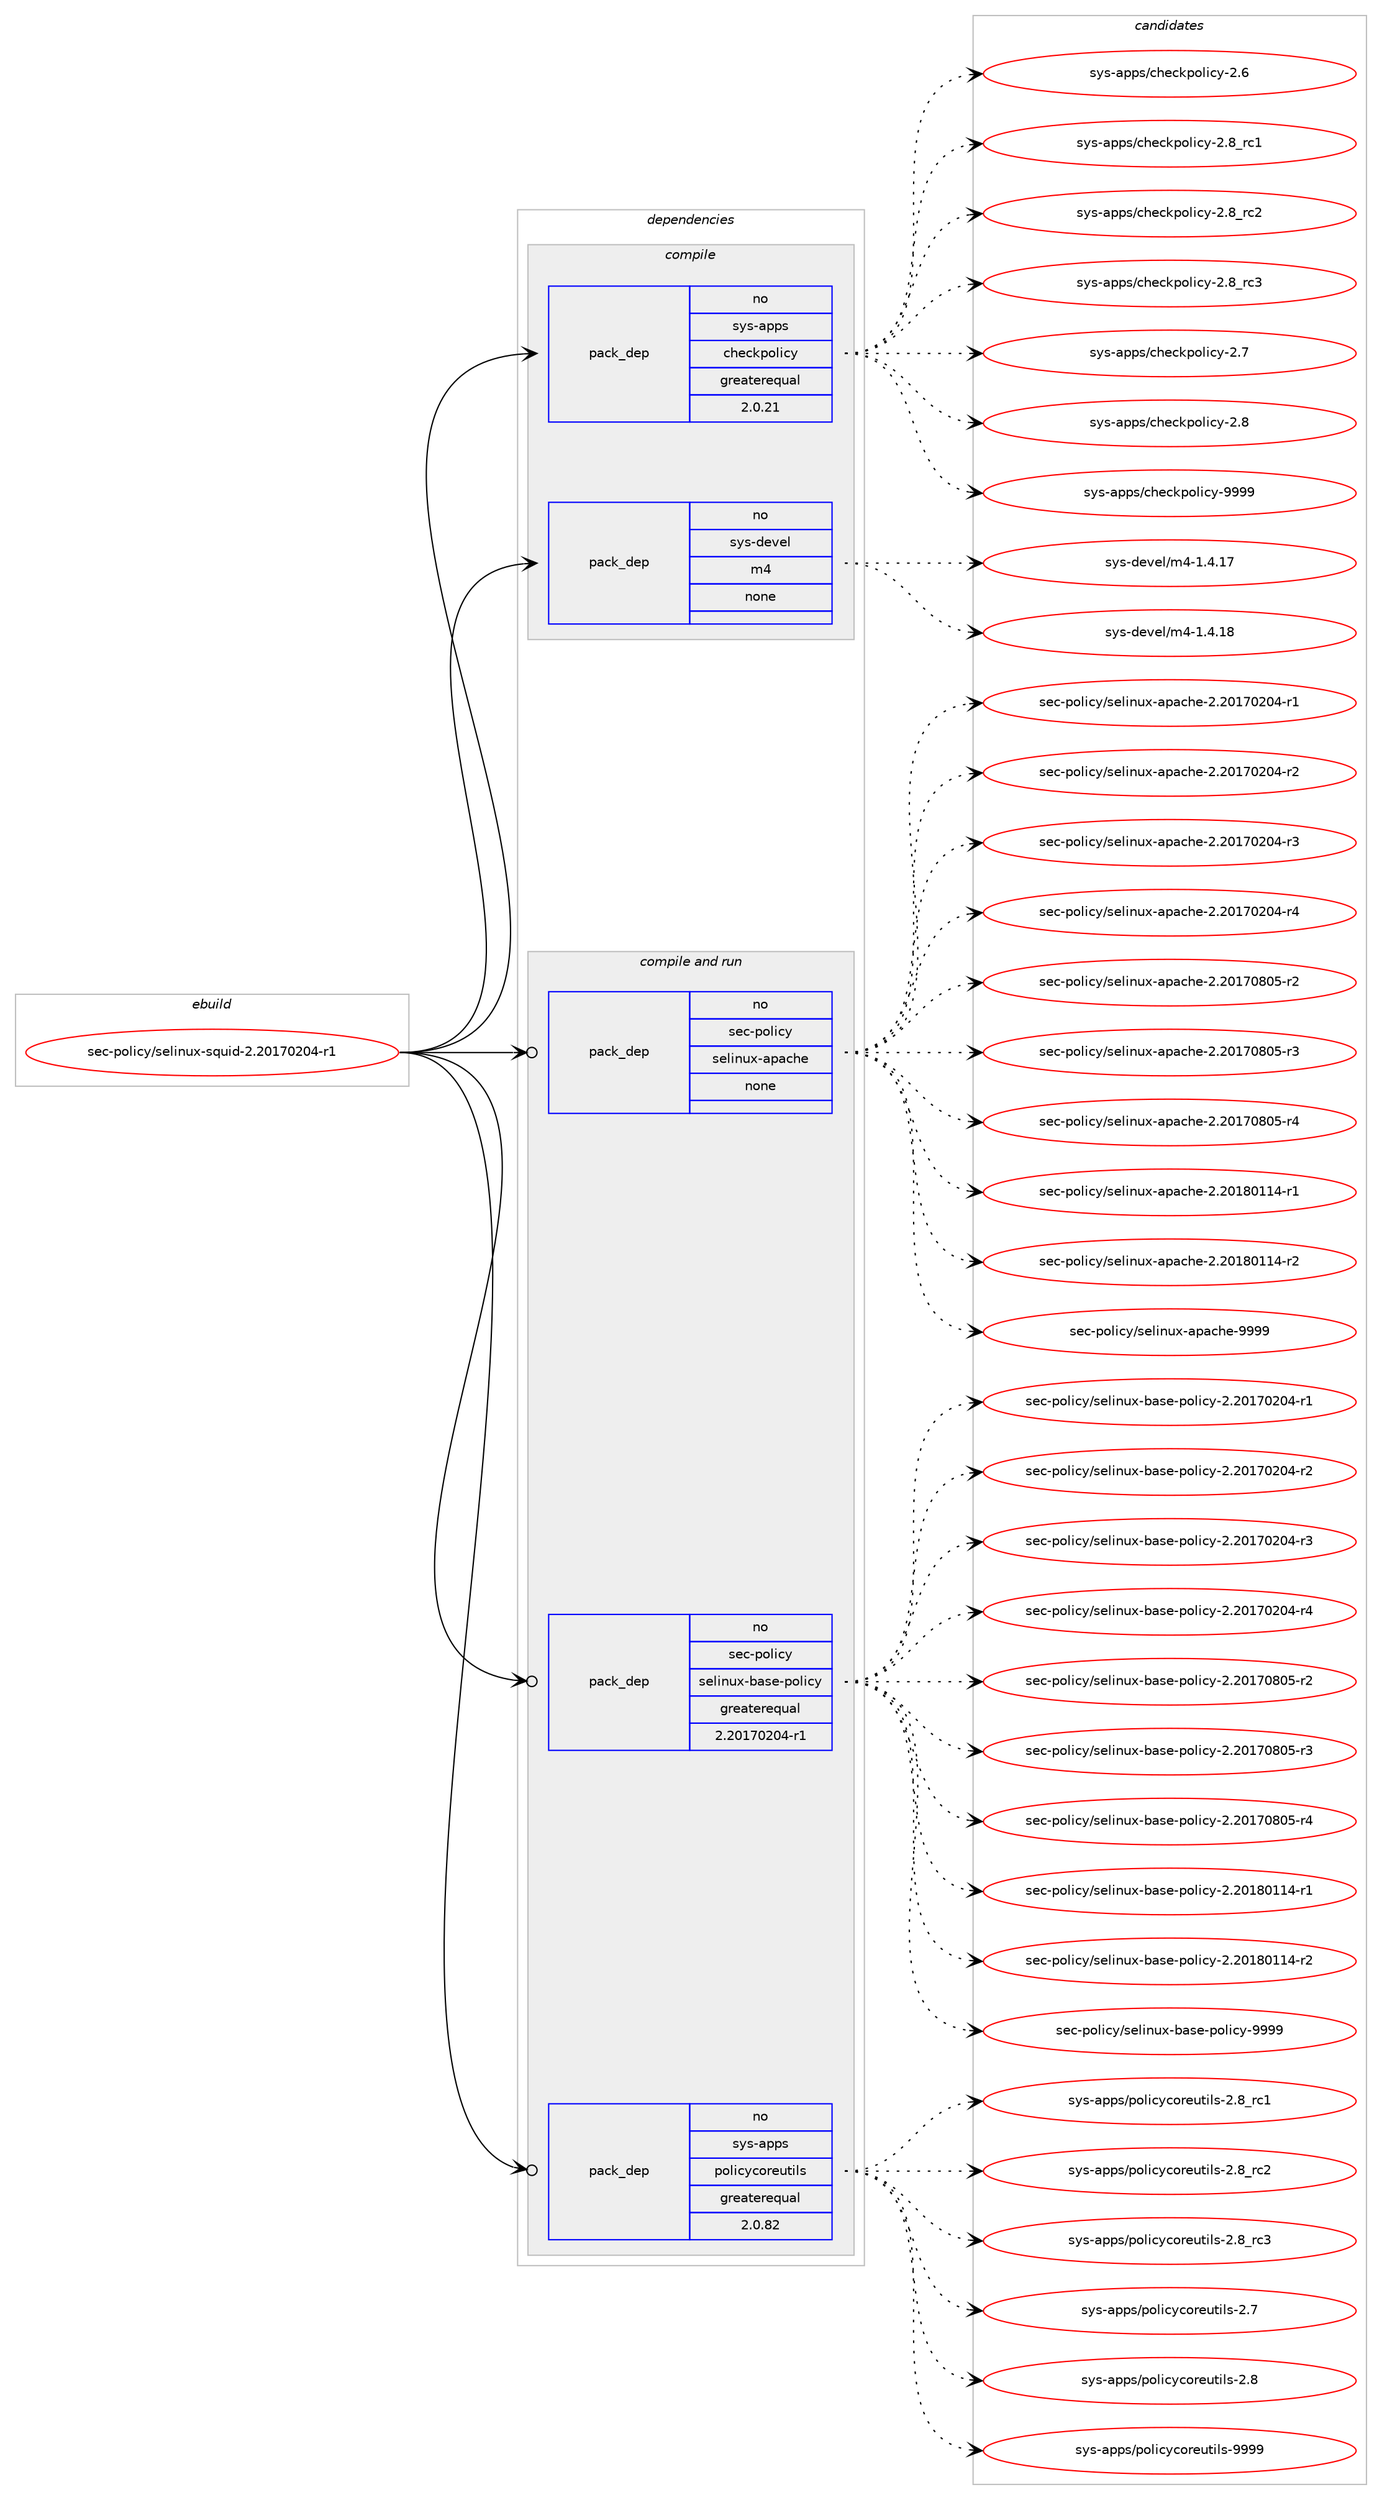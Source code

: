 digraph prolog {

# *************
# Graph options
# *************

newrank=true;
concentrate=true;
compound=true;
graph [rankdir=LR,fontname=Helvetica,fontsize=10,ranksep=1.5];#, ranksep=2.5, nodesep=0.2];
edge  [arrowhead=vee];
node  [fontname=Helvetica,fontsize=10];

# **********
# The ebuild
# **********

subgraph cluster_leftcol {
color=gray;
rank=same;
label=<<i>ebuild</i>>;
id [label="sec-policy/selinux-squid-2.20170204-r1", color=red, width=4, href="../sec-policy/selinux-squid-2.20170204-r1.svg"];
}

# ****************
# The dependencies
# ****************

subgraph cluster_midcol {
color=gray;
label=<<i>dependencies</i>>;
subgraph cluster_compile {
fillcolor="#eeeeee";
style=filled;
label=<<i>compile</i>>;
subgraph pack4537 {
dependency5041 [label=<<TABLE BORDER="0" CELLBORDER="1" CELLSPACING="0" CELLPADDING="4" WIDTH="220"><TR><TD ROWSPAN="6" CELLPADDING="30">pack_dep</TD></TR><TR><TD WIDTH="110">no</TD></TR><TR><TD>sys-apps</TD></TR><TR><TD>checkpolicy</TD></TR><TR><TD>greaterequal</TD></TR><TR><TD>2.0.21</TD></TR></TABLE>>, shape=none, color=blue];
}
id:e -> dependency5041:w [weight=20,style="solid",arrowhead="vee"];
subgraph pack4538 {
dependency5042 [label=<<TABLE BORDER="0" CELLBORDER="1" CELLSPACING="0" CELLPADDING="4" WIDTH="220"><TR><TD ROWSPAN="6" CELLPADDING="30">pack_dep</TD></TR><TR><TD WIDTH="110">no</TD></TR><TR><TD>sys-devel</TD></TR><TR><TD>m4</TD></TR><TR><TD>none</TD></TR><TR><TD></TD></TR></TABLE>>, shape=none, color=blue];
}
id:e -> dependency5042:w [weight=20,style="solid",arrowhead="vee"];
}
subgraph cluster_compileandrun {
fillcolor="#eeeeee";
style=filled;
label=<<i>compile and run</i>>;
subgraph pack4539 {
dependency5043 [label=<<TABLE BORDER="0" CELLBORDER="1" CELLSPACING="0" CELLPADDING="4" WIDTH="220"><TR><TD ROWSPAN="6" CELLPADDING="30">pack_dep</TD></TR><TR><TD WIDTH="110">no</TD></TR><TR><TD>sec-policy</TD></TR><TR><TD>selinux-apache</TD></TR><TR><TD>none</TD></TR><TR><TD></TD></TR></TABLE>>, shape=none, color=blue];
}
id:e -> dependency5043:w [weight=20,style="solid",arrowhead="odotvee"];
subgraph pack4540 {
dependency5044 [label=<<TABLE BORDER="0" CELLBORDER="1" CELLSPACING="0" CELLPADDING="4" WIDTH="220"><TR><TD ROWSPAN="6" CELLPADDING="30">pack_dep</TD></TR><TR><TD WIDTH="110">no</TD></TR><TR><TD>sec-policy</TD></TR><TR><TD>selinux-base-policy</TD></TR><TR><TD>greaterequal</TD></TR><TR><TD>2.20170204-r1</TD></TR></TABLE>>, shape=none, color=blue];
}
id:e -> dependency5044:w [weight=20,style="solid",arrowhead="odotvee"];
subgraph pack4541 {
dependency5045 [label=<<TABLE BORDER="0" CELLBORDER="1" CELLSPACING="0" CELLPADDING="4" WIDTH="220"><TR><TD ROWSPAN="6" CELLPADDING="30">pack_dep</TD></TR><TR><TD WIDTH="110">no</TD></TR><TR><TD>sys-apps</TD></TR><TR><TD>policycoreutils</TD></TR><TR><TD>greaterequal</TD></TR><TR><TD>2.0.82</TD></TR></TABLE>>, shape=none, color=blue];
}
id:e -> dependency5045:w [weight=20,style="solid",arrowhead="odotvee"];
}
subgraph cluster_run {
fillcolor="#eeeeee";
style=filled;
label=<<i>run</i>>;
}
}

# **************
# The candidates
# **************

subgraph cluster_choices {
rank=same;
color=gray;
label=<<i>candidates</i>>;

subgraph choice4537 {
color=black;
nodesep=1;
choice11512111545971121121154799104101991071121111081059912145504654 [label="sys-apps/checkpolicy-2.6", color=red, width=4,href="../sys-apps/checkpolicy-2.6.svg"];
choice11512111545971121121154799104101991071121111081059912145504656951149949 [label="sys-apps/checkpolicy-2.8_rc1", color=red, width=4,href="../sys-apps/checkpolicy-2.8_rc1.svg"];
choice11512111545971121121154799104101991071121111081059912145504656951149950 [label="sys-apps/checkpolicy-2.8_rc2", color=red, width=4,href="../sys-apps/checkpolicy-2.8_rc2.svg"];
choice11512111545971121121154799104101991071121111081059912145504656951149951 [label="sys-apps/checkpolicy-2.8_rc3", color=red, width=4,href="../sys-apps/checkpolicy-2.8_rc3.svg"];
choice11512111545971121121154799104101991071121111081059912145504655 [label="sys-apps/checkpolicy-2.7", color=red, width=4,href="../sys-apps/checkpolicy-2.7.svg"];
choice11512111545971121121154799104101991071121111081059912145504656 [label="sys-apps/checkpolicy-2.8", color=red, width=4,href="../sys-apps/checkpolicy-2.8.svg"];
choice1151211154597112112115479910410199107112111108105991214557575757 [label="sys-apps/checkpolicy-9999", color=red, width=4,href="../sys-apps/checkpolicy-9999.svg"];
dependency5041:e -> choice11512111545971121121154799104101991071121111081059912145504654:w [style=dotted,weight="100"];
dependency5041:e -> choice11512111545971121121154799104101991071121111081059912145504656951149949:w [style=dotted,weight="100"];
dependency5041:e -> choice11512111545971121121154799104101991071121111081059912145504656951149950:w [style=dotted,weight="100"];
dependency5041:e -> choice11512111545971121121154799104101991071121111081059912145504656951149951:w [style=dotted,weight="100"];
dependency5041:e -> choice11512111545971121121154799104101991071121111081059912145504655:w [style=dotted,weight="100"];
dependency5041:e -> choice11512111545971121121154799104101991071121111081059912145504656:w [style=dotted,weight="100"];
dependency5041:e -> choice1151211154597112112115479910410199107112111108105991214557575757:w [style=dotted,weight="100"];
}
subgraph choice4538 {
color=black;
nodesep=1;
choice11512111545100101118101108471095245494652464955 [label="sys-devel/m4-1.4.17", color=red, width=4,href="../sys-devel/m4-1.4.17.svg"];
choice11512111545100101118101108471095245494652464956 [label="sys-devel/m4-1.4.18", color=red, width=4,href="../sys-devel/m4-1.4.18.svg"];
dependency5042:e -> choice11512111545100101118101108471095245494652464955:w [style=dotted,weight="100"];
dependency5042:e -> choice11512111545100101118101108471095245494652464956:w [style=dotted,weight="100"];
}
subgraph choice4539 {
color=black;
nodesep=1;
choice115101994511211110810599121471151011081051101171204597112979910410145504650484955485048524511449 [label="sec-policy/selinux-apache-2.20170204-r1", color=red, width=4,href="../sec-policy/selinux-apache-2.20170204-r1.svg"];
choice115101994511211110810599121471151011081051101171204597112979910410145504650484955485048524511450 [label="sec-policy/selinux-apache-2.20170204-r2", color=red, width=4,href="../sec-policy/selinux-apache-2.20170204-r2.svg"];
choice115101994511211110810599121471151011081051101171204597112979910410145504650484955485048524511451 [label="sec-policy/selinux-apache-2.20170204-r3", color=red, width=4,href="../sec-policy/selinux-apache-2.20170204-r3.svg"];
choice115101994511211110810599121471151011081051101171204597112979910410145504650484955485048524511452 [label="sec-policy/selinux-apache-2.20170204-r4", color=red, width=4,href="../sec-policy/selinux-apache-2.20170204-r4.svg"];
choice115101994511211110810599121471151011081051101171204597112979910410145504650484955485648534511450 [label="sec-policy/selinux-apache-2.20170805-r2", color=red, width=4,href="../sec-policy/selinux-apache-2.20170805-r2.svg"];
choice115101994511211110810599121471151011081051101171204597112979910410145504650484955485648534511451 [label="sec-policy/selinux-apache-2.20170805-r3", color=red, width=4,href="../sec-policy/selinux-apache-2.20170805-r3.svg"];
choice115101994511211110810599121471151011081051101171204597112979910410145504650484955485648534511452 [label="sec-policy/selinux-apache-2.20170805-r4", color=red, width=4,href="../sec-policy/selinux-apache-2.20170805-r4.svg"];
choice115101994511211110810599121471151011081051101171204597112979910410145504650484956484949524511449 [label="sec-policy/selinux-apache-2.20180114-r1", color=red, width=4,href="../sec-policy/selinux-apache-2.20180114-r1.svg"];
choice115101994511211110810599121471151011081051101171204597112979910410145504650484956484949524511450 [label="sec-policy/selinux-apache-2.20180114-r2", color=red, width=4,href="../sec-policy/selinux-apache-2.20180114-r2.svg"];
choice11510199451121111081059912147115101108105110117120459711297991041014557575757 [label="sec-policy/selinux-apache-9999", color=red, width=4,href="../sec-policy/selinux-apache-9999.svg"];
dependency5043:e -> choice115101994511211110810599121471151011081051101171204597112979910410145504650484955485048524511449:w [style=dotted,weight="100"];
dependency5043:e -> choice115101994511211110810599121471151011081051101171204597112979910410145504650484955485048524511450:w [style=dotted,weight="100"];
dependency5043:e -> choice115101994511211110810599121471151011081051101171204597112979910410145504650484955485048524511451:w [style=dotted,weight="100"];
dependency5043:e -> choice115101994511211110810599121471151011081051101171204597112979910410145504650484955485048524511452:w [style=dotted,weight="100"];
dependency5043:e -> choice115101994511211110810599121471151011081051101171204597112979910410145504650484955485648534511450:w [style=dotted,weight="100"];
dependency5043:e -> choice115101994511211110810599121471151011081051101171204597112979910410145504650484955485648534511451:w [style=dotted,weight="100"];
dependency5043:e -> choice115101994511211110810599121471151011081051101171204597112979910410145504650484955485648534511452:w [style=dotted,weight="100"];
dependency5043:e -> choice115101994511211110810599121471151011081051101171204597112979910410145504650484956484949524511449:w [style=dotted,weight="100"];
dependency5043:e -> choice115101994511211110810599121471151011081051101171204597112979910410145504650484956484949524511450:w [style=dotted,weight="100"];
dependency5043:e -> choice11510199451121111081059912147115101108105110117120459711297991041014557575757:w [style=dotted,weight="100"];
}
subgraph choice4540 {
color=black;
nodesep=1;
choice11510199451121111081059912147115101108105110117120459897115101451121111081059912145504650484955485048524511449 [label="sec-policy/selinux-base-policy-2.20170204-r1", color=red, width=4,href="../sec-policy/selinux-base-policy-2.20170204-r1.svg"];
choice11510199451121111081059912147115101108105110117120459897115101451121111081059912145504650484955485048524511450 [label="sec-policy/selinux-base-policy-2.20170204-r2", color=red, width=4,href="../sec-policy/selinux-base-policy-2.20170204-r2.svg"];
choice11510199451121111081059912147115101108105110117120459897115101451121111081059912145504650484955485048524511451 [label="sec-policy/selinux-base-policy-2.20170204-r3", color=red, width=4,href="../sec-policy/selinux-base-policy-2.20170204-r3.svg"];
choice11510199451121111081059912147115101108105110117120459897115101451121111081059912145504650484955485048524511452 [label="sec-policy/selinux-base-policy-2.20170204-r4", color=red, width=4,href="../sec-policy/selinux-base-policy-2.20170204-r4.svg"];
choice11510199451121111081059912147115101108105110117120459897115101451121111081059912145504650484955485648534511450 [label="sec-policy/selinux-base-policy-2.20170805-r2", color=red, width=4,href="../sec-policy/selinux-base-policy-2.20170805-r2.svg"];
choice11510199451121111081059912147115101108105110117120459897115101451121111081059912145504650484955485648534511451 [label="sec-policy/selinux-base-policy-2.20170805-r3", color=red, width=4,href="../sec-policy/selinux-base-policy-2.20170805-r3.svg"];
choice11510199451121111081059912147115101108105110117120459897115101451121111081059912145504650484955485648534511452 [label="sec-policy/selinux-base-policy-2.20170805-r4", color=red, width=4,href="../sec-policy/selinux-base-policy-2.20170805-r4.svg"];
choice11510199451121111081059912147115101108105110117120459897115101451121111081059912145504650484956484949524511449 [label="sec-policy/selinux-base-policy-2.20180114-r1", color=red, width=4,href="../sec-policy/selinux-base-policy-2.20180114-r1.svg"];
choice11510199451121111081059912147115101108105110117120459897115101451121111081059912145504650484956484949524511450 [label="sec-policy/selinux-base-policy-2.20180114-r2", color=red, width=4,href="../sec-policy/selinux-base-policy-2.20180114-r2.svg"];
choice1151019945112111108105991214711510110810511011712045989711510145112111108105991214557575757 [label="sec-policy/selinux-base-policy-9999", color=red, width=4,href="../sec-policy/selinux-base-policy-9999.svg"];
dependency5044:e -> choice11510199451121111081059912147115101108105110117120459897115101451121111081059912145504650484955485048524511449:w [style=dotted,weight="100"];
dependency5044:e -> choice11510199451121111081059912147115101108105110117120459897115101451121111081059912145504650484955485048524511450:w [style=dotted,weight="100"];
dependency5044:e -> choice11510199451121111081059912147115101108105110117120459897115101451121111081059912145504650484955485048524511451:w [style=dotted,weight="100"];
dependency5044:e -> choice11510199451121111081059912147115101108105110117120459897115101451121111081059912145504650484955485048524511452:w [style=dotted,weight="100"];
dependency5044:e -> choice11510199451121111081059912147115101108105110117120459897115101451121111081059912145504650484955485648534511450:w [style=dotted,weight="100"];
dependency5044:e -> choice11510199451121111081059912147115101108105110117120459897115101451121111081059912145504650484955485648534511451:w [style=dotted,weight="100"];
dependency5044:e -> choice11510199451121111081059912147115101108105110117120459897115101451121111081059912145504650484955485648534511452:w [style=dotted,weight="100"];
dependency5044:e -> choice11510199451121111081059912147115101108105110117120459897115101451121111081059912145504650484956484949524511449:w [style=dotted,weight="100"];
dependency5044:e -> choice11510199451121111081059912147115101108105110117120459897115101451121111081059912145504650484956484949524511450:w [style=dotted,weight="100"];
dependency5044:e -> choice1151019945112111108105991214711510110810511011712045989711510145112111108105991214557575757:w [style=dotted,weight="100"];
}
subgraph choice4541 {
color=black;
nodesep=1;
choice115121115459711211211547112111108105991219911111410111711610510811545504656951149949 [label="sys-apps/policycoreutils-2.8_rc1", color=red, width=4,href="../sys-apps/policycoreutils-2.8_rc1.svg"];
choice115121115459711211211547112111108105991219911111410111711610510811545504656951149950 [label="sys-apps/policycoreutils-2.8_rc2", color=red, width=4,href="../sys-apps/policycoreutils-2.8_rc2.svg"];
choice115121115459711211211547112111108105991219911111410111711610510811545504656951149951 [label="sys-apps/policycoreutils-2.8_rc3", color=red, width=4,href="../sys-apps/policycoreutils-2.8_rc3.svg"];
choice115121115459711211211547112111108105991219911111410111711610510811545504655 [label="sys-apps/policycoreutils-2.7", color=red, width=4,href="../sys-apps/policycoreutils-2.7.svg"];
choice115121115459711211211547112111108105991219911111410111711610510811545504656 [label="sys-apps/policycoreutils-2.8", color=red, width=4,href="../sys-apps/policycoreutils-2.8.svg"];
choice11512111545971121121154711211110810599121991111141011171161051081154557575757 [label="sys-apps/policycoreutils-9999", color=red, width=4,href="../sys-apps/policycoreutils-9999.svg"];
dependency5045:e -> choice115121115459711211211547112111108105991219911111410111711610510811545504656951149949:w [style=dotted,weight="100"];
dependency5045:e -> choice115121115459711211211547112111108105991219911111410111711610510811545504656951149950:w [style=dotted,weight="100"];
dependency5045:e -> choice115121115459711211211547112111108105991219911111410111711610510811545504656951149951:w [style=dotted,weight="100"];
dependency5045:e -> choice115121115459711211211547112111108105991219911111410111711610510811545504655:w [style=dotted,weight="100"];
dependency5045:e -> choice115121115459711211211547112111108105991219911111410111711610510811545504656:w [style=dotted,weight="100"];
dependency5045:e -> choice11512111545971121121154711211110810599121991111141011171161051081154557575757:w [style=dotted,weight="100"];
}
}

}
